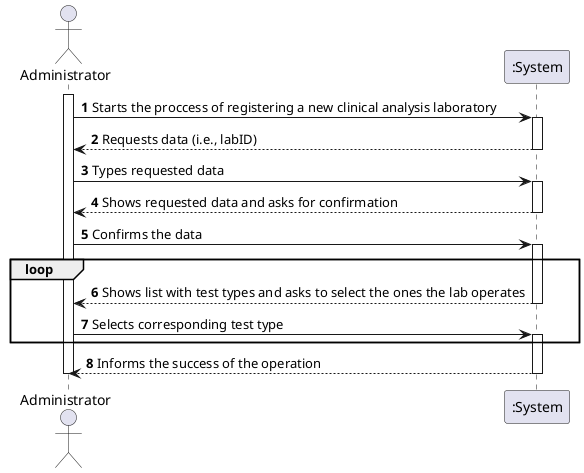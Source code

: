 @startuml
autonumber


actor "Administrator" as ADMIN

participant ":System" as SYST

activate ADMIN
ADMIN -> SYST : Starts the proccess of registering a new clinical analysis laboratory
activate SYST
SYST --> ADMIN : Requests data (i.e., labID) 
deactivate SYST


ADMIN -> SYST : Types requested data
activate SYST
SYST --> ADMIN : Shows requested data and asks for confirmation
deactivate SYST

ADMIN -> SYST : Confirms the data
activate SYST

loop
SYST --> ADMIN : Shows list with test types and asks to select the ones the lab operates
deactivate SYST

ADMIN -> SYST : Selects corresponding test type
activate SYST
end 

SYST --> ADMIN : Informs the success of the operation
deactivate SYST

deactivate ADMIN

@enduml

@enduml